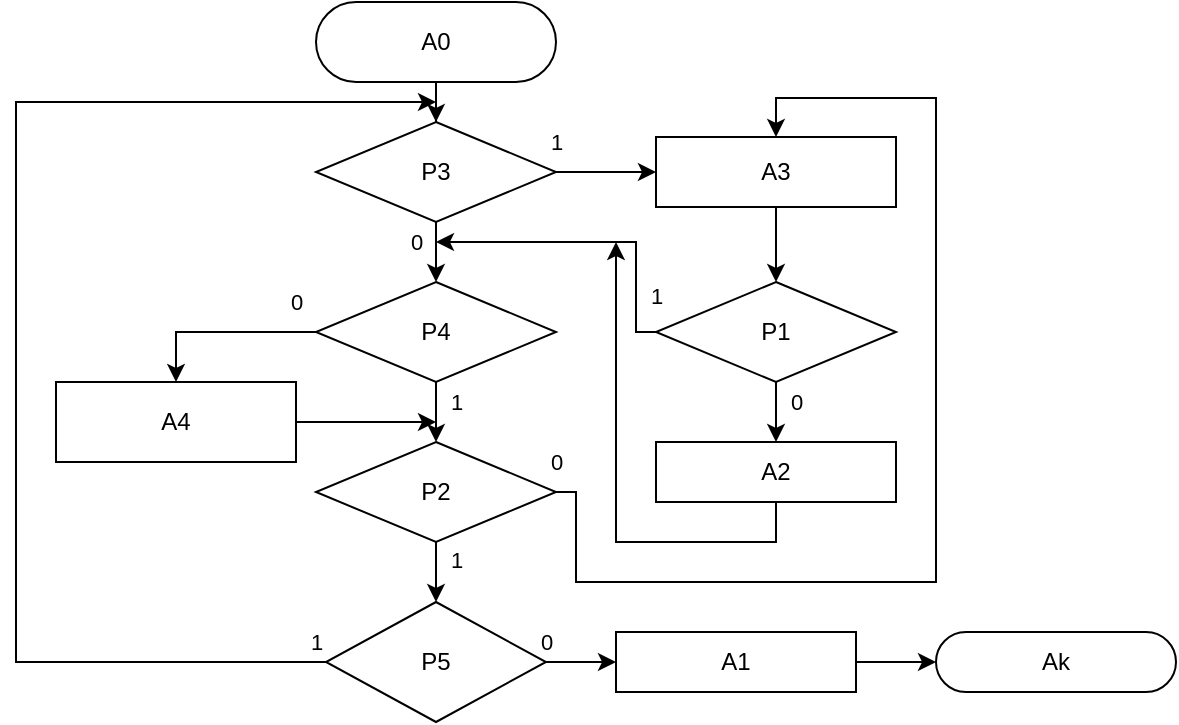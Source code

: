 <mxfile version="14.6.5" type="device"><diagram id="C5RBs43oDa-KdzZeNtuy" name="Page-1"><mxGraphModel dx="1102" dy="614" grid="1" gridSize="10" guides="1" tooltips="1" connect="1" arrows="1" fold="1" page="1" pageScale="1" pageWidth="827" pageHeight="1169" math="0" shadow="0"><root><mxCell id="WIyWlLk6GJQsqaUBKTNV-0"/><mxCell id="WIyWlLk6GJQsqaUBKTNV-1" parent="WIyWlLk6GJQsqaUBKTNV-0"/><mxCell id="vian3ycKBdTG4JdoPNE1-2" value="" style="edgeStyle=orthogonalEdgeStyle;rounded=0;orthogonalLoop=1;jettySize=auto;html=1;" edge="1" parent="WIyWlLk6GJQsqaUBKTNV-1" source="vian3ycKBdTG4JdoPNE1-0" target="vian3ycKBdTG4JdoPNE1-1"><mxGeometry relative="1" as="geometry"/></mxCell><mxCell id="vian3ycKBdTG4JdoPNE1-0" value="A0" style="rounded=1;whiteSpace=wrap;html=1;arcSize=50;" vertex="1" parent="WIyWlLk6GJQsqaUBKTNV-1"><mxGeometry x="240" y="40" width="120" height="40" as="geometry"/></mxCell><mxCell id="vian3ycKBdTG4JdoPNE1-4" value="1" style="edgeStyle=orthogonalEdgeStyle;rounded=0;orthogonalLoop=1;jettySize=auto;html=1;exitX=1;exitY=0.5;exitDx=0;exitDy=0;" edge="1" parent="WIyWlLk6GJQsqaUBKTNV-1" source="vian3ycKBdTG4JdoPNE1-1" target="vian3ycKBdTG4JdoPNE1-3"><mxGeometry x="-1" y="15" relative="1" as="geometry"><mxPoint x="370" y="125" as="sourcePoint"/><mxPoint as="offset"/></mxGeometry></mxCell><mxCell id="vian3ycKBdTG4JdoPNE1-6" value="0" style="edgeStyle=orthogonalEdgeStyle;rounded=0;orthogonalLoop=1;jettySize=auto;html=1;" edge="1" parent="WIyWlLk6GJQsqaUBKTNV-1" source="vian3ycKBdTG4JdoPNE1-1" target="vian3ycKBdTG4JdoPNE1-5"><mxGeometry x="0.2" y="-10" relative="1" as="geometry"><mxPoint as="offset"/></mxGeometry></mxCell><mxCell id="vian3ycKBdTG4JdoPNE1-1" value="P3" style="rhombus;whiteSpace=wrap;html=1;" vertex="1" parent="WIyWlLk6GJQsqaUBKTNV-1"><mxGeometry x="240" y="100" width="120" height="50" as="geometry"/></mxCell><mxCell id="vian3ycKBdTG4JdoPNE1-8" value="" style="edgeStyle=orthogonalEdgeStyle;rounded=0;orthogonalLoop=1;jettySize=auto;html=1;" edge="1" parent="WIyWlLk6GJQsqaUBKTNV-1" source="vian3ycKBdTG4JdoPNE1-3" target="vian3ycKBdTG4JdoPNE1-7"><mxGeometry relative="1" as="geometry"/></mxCell><mxCell id="vian3ycKBdTG4JdoPNE1-3" value="A3" style="whiteSpace=wrap;html=1;" vertex="1" parent="WIyWlLk6GJQsqaUBKTNV-1"><mxGeometry x="410" y="107.5" width="120" height="35" as="geometry"/></mxCell><mxCell id="vian3ycKBdTG4JdoPNE1-15" value="1" style="edgeStyle=orthogonalEdgeStyle;rounded=0;orthogonalLoop=1;jettySize=auto;html=1;" edge="1" parent="WIyWlLk6GJQsqaUBKTNV-1" source="vian3ycKBdTG4JdoPNE1-5" target="vian3ycKBdTG4JdoPNE1-14"><mxGeometry x="0.2" y="10" relative="1" as="geometry"><mxPoint as="offset"/></mxGeometry></mxCell><mxCell id="vian3ycKBdTG4JdoPNE1-17" value="0" style="edgeStyle=orthogonalEdgeStyle;rounded=0;orthogonalLoop=1;jettySize=auto;html=1;entryX=0.5;entryY=0;entryDx=0;entryDy=0;" edge="1" parent="WIyWlLk6GJQsqaUBKTNV-1" source="vian3ycKBdTG4JdoPNE1-5" target="vian3ycKBdTG4JdoPNE1-16"><mxGeometry x="-0.789" y="-15" relative="1" as="geometry"><mxPoint as="offset"/></mxGeometry></mxCell><mxCell id="vian3ycKBdTG4JdoPNE1-5" value="P4" style="rhombus;whiteSpace=wrap;html=1;" vertex="1" parent="WIyWlLk6GJQsqaUBKTNV-1"><mxGeometry x="240" y="180" width="120" height="50" as="geometry"/></mxCell><mxCell id="vian3ycKBdTG4JdoPNE1-9" value="1" style="edgeStyle=orthogonalEdgeStyle;rounded=0;orthogonalLoop=1;jettySize=auto;html=1;exitX=0;exitY=0.5;exitDx=0;exitDy=0;" edge="1" parent="WIyWlLk6GJQsqaUBKTNV-1" source="vian3ycKBdTG4JdoPNE1-7"><mxGeometry x="-0.63" y="-10" relative="1" as="geometry"><mxPoint x="300" y="160" as="targetPoint"/><Array as="points"><mxPoint x="400" y="205"/><mxPoint x="400" y="160"/></Array><mxPoint as="offset"/></mxGeometry></mxCell><mxCell id="vian3ycKBdTG4JdoPNE1-11" value="0" style="edgeStyle=orthogonalEdgeStyle;rounded=0;orthogonalLoop=1;jettySize=auto;html=1;" edge="1" parent="WIyWlLk6GJQsqaUBKTNV-1" source="vian3ycKBdTG4JdoPNE1-7" target="vian3ycKBdTG4JdoPNE1-10"><mxGeometry x="0.2" y="10" relative="1" as="geometry"><mxPoint as="offset"/></mxGeometry></mxCell><mxCell id="vian3ycKBdTG4JdoPNE1-7" value="P1" style="rhombus;whiteSpace=wrap;html=1;" vertex="1" parent="WIyWlLk6GJQsqaUBKTNV-1"><mxGeometry x="410" y="180" width="120" height="50" as="geometry"/></mxCell><mxCell id="vian3ycKBdTG4JdoPNE1-13" value="" style="edgeStyle=orthogonalEdgeStyle;rounded=0;orthogonalLoop=1;jettySize=auto;html=1;exitX=0.5;exitY=1;exitDx=0;exitDy=0;" edge="1" parent="WIyWlLk6GJQsqaUBKTNV-1" source="vian3ycKBdTG4JdoPNE1-10"><mxGeometry relative="1" as="geometry"><mxPoint x="390" y="160" as="targetPoint"/></mxGeometry></mxCell><mxCell id="vian3ycKBdTG4JdoPNE1-10" value="A2" style="whiteSpace=wrap;html=1;" vertex="1" parent="WIyWlLk6GJQsqaUBKTNV-1"><mxGeometry x="410" y="260" width="120" height="30" as="geometry"/></mxCell><mxCell id="vian3ycKBdTG4JdoPNE1-21" value="0" style="edgeStyle=orthogonalEdgeStyle;rounded=0;orthogonalLoop=1;jettySize=auto;html=1;entryX=0.5;entryY=0;entryDx=0;entryDy=0;exitX=1;exitY=0.5;exitDx=0;exitDy=0;" edge="1" parent="WIyWlLk6GJQsqaUBKTNV-1" source="vian3ycKBdTG4JdoPNE1-14" target="vian3ycKBdTG4JdoPNE1-3"><mxGeometry x="-1" y="15" relative="1" as="geometry"><Array as="points"><mxPoint x="370" y="285"/><mxPoint x="370" y="330"/><mxPoint x="550" y="330"/><mxPoint x="550" y="88"/><mxPoint x="470" y="88"/></Array><mxPoint as="offset"/></mxGeometry></mxCell><mxCell id="vian3ycKBdTG4JdoPNE1-14" value="P2" style="rhombus;whiteSpace=wrap;html=1;" vertex="1" parent="WIyWlLk6GJQsqaUBKTNV-1"><mxGeometry x="240" y="260" width="120" height="50" as="geometry"/></mxCell><mxCell id="vian3ycKBdTG4JdoPNE1-18" value="" style="edgeStyle=orthogonalEdgeStyle;rounded=0;orthogonalLoop=1;jettySize=auto;html=1;" edge="1" parent="WIyWlLk6GJQsqaUBKTNV-1" source="vian3ycKBdTG4JdoPNE1-16"><mxGeometry relative="1" as="geometry"><mxPoint x="300" y="250" as="targetPoint"/></mxGeometry></mxCell><mxCell id="vian3ycKBdTG4JdoPNE1-20" value="1" style="edgeStyle=orthogonalEdgeStyle;rounded=0;orthogonalLoop=1;jettySize=auto;html=1;exitX=0.5;exitY=1;exitDx=0;exitDy=0;" edge="1" parent="WIyWlLk6GJQsqaUBKTNV-1" source="vian3ycKBdTG4JdoPNE1-14" target="vian3ycKBdTG4JdoPNE1-19"><mxGeometry x="-0.667" y="10" relative="1" as="geometry"><mxPoint x="300" y="320" as="sourcePoint"/><mxPoint as="offset"/></mxGeometry></mxCell><mxCell id="vian3ycKBdTG4JdoPNE1-16" value="A4" style="whiteSpace=wrap;html=1;" vertex="1" parent="WIyWlLk6GJQsqaUBKTNV-1"><mxGeometry x="110" y="230" width="120" height="40" as="geometry"/></mxCell><mxCell id="vian3ycKBdTG4JdoPNE1-23" value="1" style="edgeStyle=orthogonalEdgeStyle;rounded=0;orthogonalLoop=1;jettySize=auto;html=1;exitX=0;exitY=0.5;exitDx=0;exitDy=0;" edge="1" parent="WIyWlLk6GJQsqaUBKTNV-1" source="vian3ycKBdTG4JdoPNE1-19"><mxGeometry x="-0.985" y="-10" relative="1" as="geometry"><mxPoint x="300" y="90" as="targetPoint"/><Array as="points"><mxPoint x="90" y="370"/><mxPoint x="90" y="90"/></Array><mxPoint as="offset"/></mxGeometry></mxCell><mxCell id="vian3ycKBdTG4JdoPNE1-25" value="0" style="edgeStyle=orthogonalEdgeStyle;rounded=0;orthogonalLoop=1;jettySize=auto;html=1;" edge="1" parent="WIyWlLk6GJQsqaUBKTNV-1" source="vian3ycKBdTG4JdoPNE1-19" target="vian3ycKBdTG4JdoPNE1-24"><mxGeometry x="-1" y="10" relative="1" as="geometry"><mxPoint as="offset"/></mxGeometry></mxCell><mxCell id="vian3ycKBdTG4JdoPNE1-19" value="P5" style="rhombus;whiteSpace=wrap;html=1;" vertex="1" parent="WIyWlLk6GJQsqaUBKTNV-1"><mxGeometry x="245" y="340" width="110" height="60" as="geometry"/></mxCell><mxCell id="vian3ycKBdTG4JdoPNE1-27" value="" style="edgeStyle=orthogonalEdgeStyle;rounded=0;orthogonalLoop=1;jettySize=auto;html=1;entryX=0;entryY=0.5;entryDx=0;entryDy=0;entryPerimeter=0;" edge="1" parent="WIyWlLk6GJQsqaUBKTNV-1" source="vian3ycKBdTG4JdoPNE1-24" target="vian3ycKBdTG4JdoPNE1-28"><mxGeometry relative="1" as="geometry"><mxPoint x="590" y="370" as="targetPoint"/></mxGeometry></mxCell><mxCell id="vian3ycKBdTG4JdoPNE1-24" value="A1" style="whiteSpace=wrap;html=1;" vertex="1" parent="WIyWlLk6GJQsqaUBKTNV-1"><mxGeometry x="390" y="355" width="120" height="30" as="geometry"/></mxCell><mxCell id="vian3ycKBdTG4JdoPNE1-28" value="Ak" style="rounded=1;whiteSpace=wrap;html=1;arcSize=50;" vertex="1" parent="WIyWlLk6GJQsqaUBKTNV-1"><mxGeometry x="550" y="355" width="120" height="30" as="geometry"/></mxCell></root></mxGraphModel></diagram></mxfile>